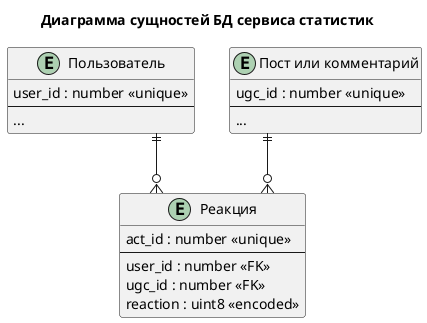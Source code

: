 @startuml erd-stats

skinparam linetype ortho

title
    Диаграмма сущностей БД сервиса статистик
end title

entity "Пользователь" as user {
    user_id : number <<unique>>
    --
    ...
}

entity "Пост или комментарий" as ugc {
    ugc_id : number <<unique>>
    --
    ...
}

entity "Реакция" as reaction {
    act_id : number <<unique>>
    --
    user_id : number <<FK>>
    ugc_id : number <<FK>>
    reaction : uint8 <<encoded>>
}

user ||--o{ reaction
ugc ||--o{ reaction

@enduml
